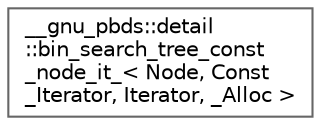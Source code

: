 digraph "Graphical Class Hierarchy"
{
 // LATEX_PDF_SIZE
  bgcolor="transparent";
  edge [fontname=Helvetica,fontsize=10,labelfontname=Helvetica,labelfontsize=10];
  node [fontname=Helvetica,fontsize=10,shape=box,height=0.2,width=0.4];
  rankdir="LR";
  Node0 [id="Node000000",label="__gnu_pbds::detail\l::bin_search_tree_const\l_node_it_\< Node, Const\l_Iterator, Iterator, _Alloc \>",height=0.2,width=0.4,color="grey40", fillcolor="white", style="filled",URL="$class____gnu__pbds_1_1detail_1_1bin__search__tree__const__node__it__.html",tooltip="Const node iterator."];
}
